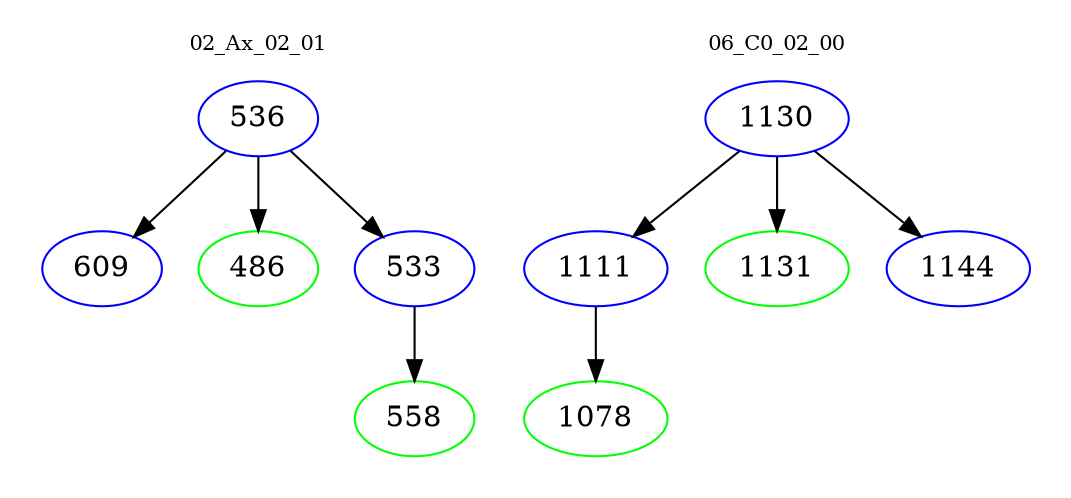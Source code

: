 digraph{
subgraph cluster_0 {
color = white
label = "02_Ax_02_01";
fontsize=10;
T0_536 [label="536", color="blue"]
T0_536 -> T0_609 [color="black"]
T0_609 [label="609", color="blue"]
T0_536 -> T0_486 [color="black"]
T0_486 [label="486", color="green"]
T0_536 -> T0_533 [color="black"]
T0_533 [label="533", color="blue"]
T0_533 -> T0_558 [color="black"]
T0_558 [label="558", color="green"]
}
subgraph cluster_1 {
color = white
label = "06_C0_02_00";
fontsize=10;
T1_1130 [label="1130", color="blue"]
T1_1130 -> T1_1111 [color="black"]
T1_1111 [label="1111", color="blue"]
T1_1111 -> T1_1078 [color="black"]
T1_1078 [label="1078", color="green"]
T1_1130 -> T1_1131 [color="black"]
T1_1131 [label="1131", color="green"]
T1_1130 -> T1_1144 [color="black"]
T1_1144 [label="1144", color="blue"]
}
}
